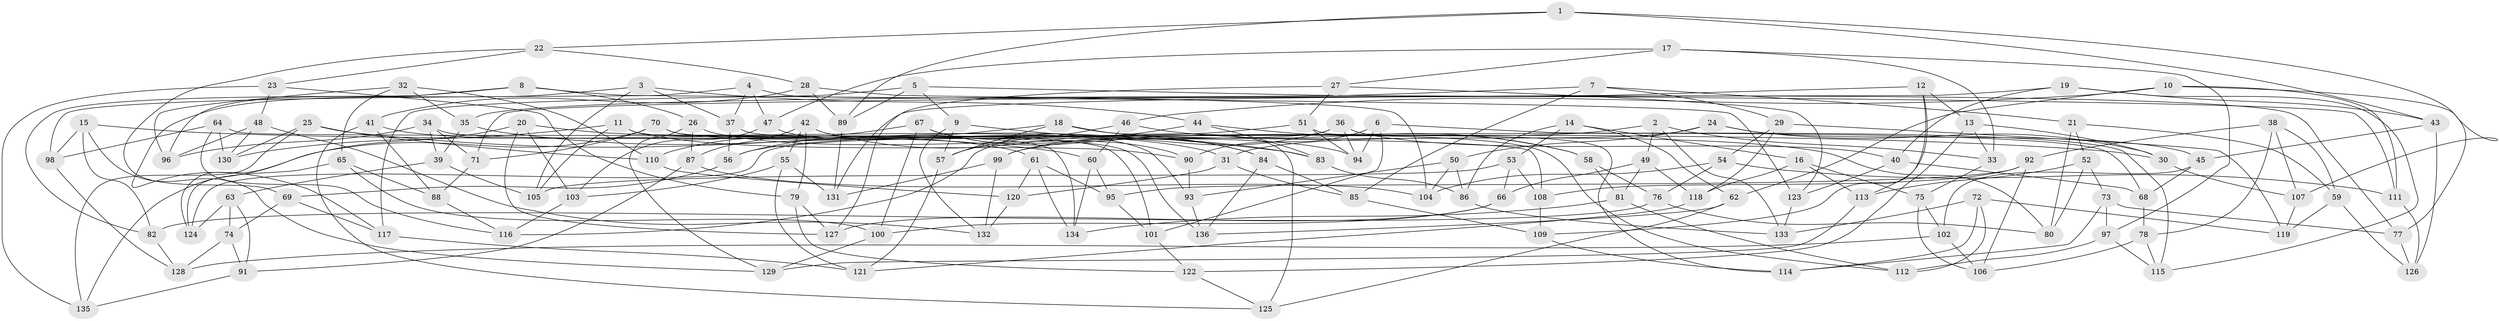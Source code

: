 // coarse degree distribution, {6: 0.5172413793103449, 4: 0.4367816091954023, 5: 0.04597701149425287}
// Generated by graph-tools (version 1.1) at 2025/24/03/03/25 07:24:29]
// undirected, 136 vertices, 272 edges
graph export_dot {
graph [start="1"]
  node [color=gray90,style=filled];
  1;
  2;
  3;
  4;
  5;
  6;
  7;
  8;
  9;
  10;
  11;
  12;
  13;
  14;
  15;
  16;
  17;
  18;
  19;
  20;
  21;
  22;
  23;
  24;
  25;
  26;
  27;
  28;
  29;
  30;
  31;
  32;
  33;
  34;
  35;
  36;
  37;
  38;
  39;
  40;
  41;
  42;
  43;
  44;
  45;
  46;
  47;
  48;
  49;
  50;
  51;
  52;
  53;
  54;
  55;
  56;
  57;
  58;
  59;
  60;
  61;
  62;
  63;
  64;
  65;
  66;
  67;
  68;
  69;
  70;
  71;
  72;
  73;
  74;
  75;
  76;
  77;
  78;
  79;
  80;
  81;
  82;
  83;
  84;
  85;
  86;
  87;
  88;
  89;
  90;
  91;
  92;
  93;
  94;
  95;
  96;
  97;
  98;
  99;
  100;
  101;
  102;
  103;
  104;
  105;
  106;
  107;
  108;
  109;
  110;
  111;
  112;
  113;
  114;
  115;
  116;
  117;
  118;
  119;
  120;
  121;
  122;
  123;
  124;
  125;
  126;
  127;
  128;
  129;
  130;
  131;
  132;
  133;
  134;
  135;
  136;
  1 -- 89;
  1 -- 22;
  1 -- 43;
  1 -- 107;
  2 -- 133;
  2 -- 99;
  2 -- 49;
  2 -- 33;
  3 -- 105;
  3 -- 37;
  3 -- 44;
  3 -- 117;
  4 -- 37;
  4 -- 98;
  4 -- 77;
  4 -- 47;
  5 -- 111;
  5 -- 117;
  5 -- 9;
  5 -- 89;
  6 -- 101;
  6 -- 90;
  6 -- 94;
  6 -- 115;
  7 -- 29;
  7 -- 21;
  7 -- 35;
  7 -- 85;
  8 -- 82;
  8 -- 96;
  8 -- 123;
  8 -- 26;
  9 -- 132;
  9 -- 83;
  9 -- 57;
  10 -- 62;
  10 -- 111;
  10 -- 77;
  10 -- 46;
  11 -- 105;
  11 -- 90;
  11 -- 130;
  11 -- 101;
  12 -- 113;
  12 -- 131;
  12 -- 109;
  12 -- 13;
  13 -- 33;
  13 -- 122;
  13 -- 30;
  14 -- 86;
  14 -- 53;
  14 -- 62;
  14 -- 16;
  15 -- 30;
  15 -- 129;
  15 -- 82;
  15 -- 98;
  16 -- 113;
  16 -- 118;
  16 -- 75;
  17 -- 27;
  17 -- 97;
  17 -- 47;
  17 -- 33;
  18 -- 57;
  18 -- 125;
  18 -- 80;
  18 -- 56;
  19 -- 71;
  19 -- 43;
  19 -- 115;
  19 -- 40;
  20 -- 127;
  20 -- 103;
  20 -- 31;
  20 -- 124;
  21 -- 52;
  21 -- 59;
  21 -- 80;
  22 -- 28;
  22 -- 69;
  22 -- 23;
  23 -- 135;
  23 -- 79;
  23 -- 48;
  24 -- 31;
  24 -- 50;
  24 -- 30;
  24 -- 45;
  25 -- 83;
  25 -- 135;
  25 -- 110;
  25 -- 130;
  26 -- 129;
  26 -- 94;
  26 -- 87;
  27 -- 123;
  27 -- 127;
  27 -- 51;
  28 -- 41;
  28 -- 89;
  28 -- 104;
  29 -- 118;
  29 -- 54;
  29 -- 119;
  30 -- 107;
  31 -- 120;
  31 -- 85;
  32 -- 96;
  32 -- 65;
  32 -- 110;
  32 -- 35;
  33 -- 75;
  34 -- 71;
  34 -- 68;
  34 -- 39;
  34 -- 96;
  35 -- 39;
  35 -- 60;
  36 -- 99;
  36 -- 40;
  36 -- 94;
  36 -- 124;
  37 -- 134;
  37 -- 56;
  38 -- 59;
  38 -- 92;
  38 -- 107;
  38 -- 78;
  39 -- 105;
  39 -- 63;
  40 -- 68;
  40 -- 123;
  41 -- 125;
  41 -- 61;
  41 -- 88;
  42 -- 87;
  42 -- 79;
  42 -- 55;
  42 -- 84;
  43 -- 45;
  43 -- 126;
  44 -- 116;
  44 -- 58;
  44 -- 83;
  45 -- 102;
  45 -- 68;
  46 -- 57;
  46 -- 60;
  46 -- 58;
  47 -- 103;
  47 -- 93;
  48 -- 96;
  48 -- 130;
  48 -- 132;
  49 -- 118;
  49 -- 81;
  49 -- 66;
  50 -- 93;
  50 -- 86;
  50 -- 104;
  51 -- 94;
  51 -- 114;
  51 -- 56;
  52 -- 113;
  52 -- 73;
  52 -- 80;
  53 -- 108;
  53 -- 105;
  53 -- 66;
  54 -- 111;
  54 -- 104;
  54 -- 76;
  55 -- 103;
  55 -- 121;
  55 -- 131;
  56 -- 69;
  57 -- 121;
  58 -- 76;
  58 -- 81;
  59 -- 119;
  59 -- 126;
  60 -- 95;
  60 -- 134;
  61 -- 134;
  61 -- 120;
  61 -- 95;
  62 -- 136;
  62 -- 125;
  63 -- 74;
  63 -- 124;
  63 -- 91;
  64 -- 116;
  64 -- 130;
  64 -- 108;
  64 -- 98;
  65 -- 88;
  65 -- 124;
  65 -- 100;
  66 -- 100;
  66 -- 127;
  67 -- 84;
  67 -- 90;
  67 -- 110;
  67 -- 100;
  68 -- 78;
  69 -- 117;
  69 -- 74;
  70 -- 136;
  70 -- 135;
  70 -- 71;
  70 -- 112;
  71 -- 88;
  72 -- 114;
  72 -- 119;
  72 -- 112;
  72 -- 133;
  73 -- 97;
  73 -- 114;
  73 -- 77;
  74 -- 128;
  74 -- 91;
  75 -- 102;
  75 -- 106;
  76 -- 80;
  76 -- 82;
  77 -- 126;
  78 -- 115;
  78 -- 106;
  79 -- 127;
  79 -- 122;
  81 -- 112;
  81 -- 134;
  82 -- 128;
  83 -- 86;
  84 -- 85;
  84 -- 136;
  85 -- 109;
  86 -- 133;
  87 -- 91;
  87 -- 104;
  88 -- 116;
  89 -- 131;
  90 -- 93;
  91 -- 135;
  92 -- 95;
  92 -- 106;
  92 -- 108;
  93 -- 136;
  95 -- 101;
  97 -- 112;
  97 -- 115;
  98 -- 128;
  99 -- 132;
  99 -- 131;
  100 -- 129;
  101 -- 122;
  102 -- 106;
  102 -- 128;
  103 -- 116;
  107 -- 119;
  108 -- 109;
  109 -- 114;
  110 -- 120;
  111 -- 126;
  113 -- 129;
  117 -- 121;
  118 -- 121;
  120 -- 132;
  122 -- 125;
  123 -- 133;
}
